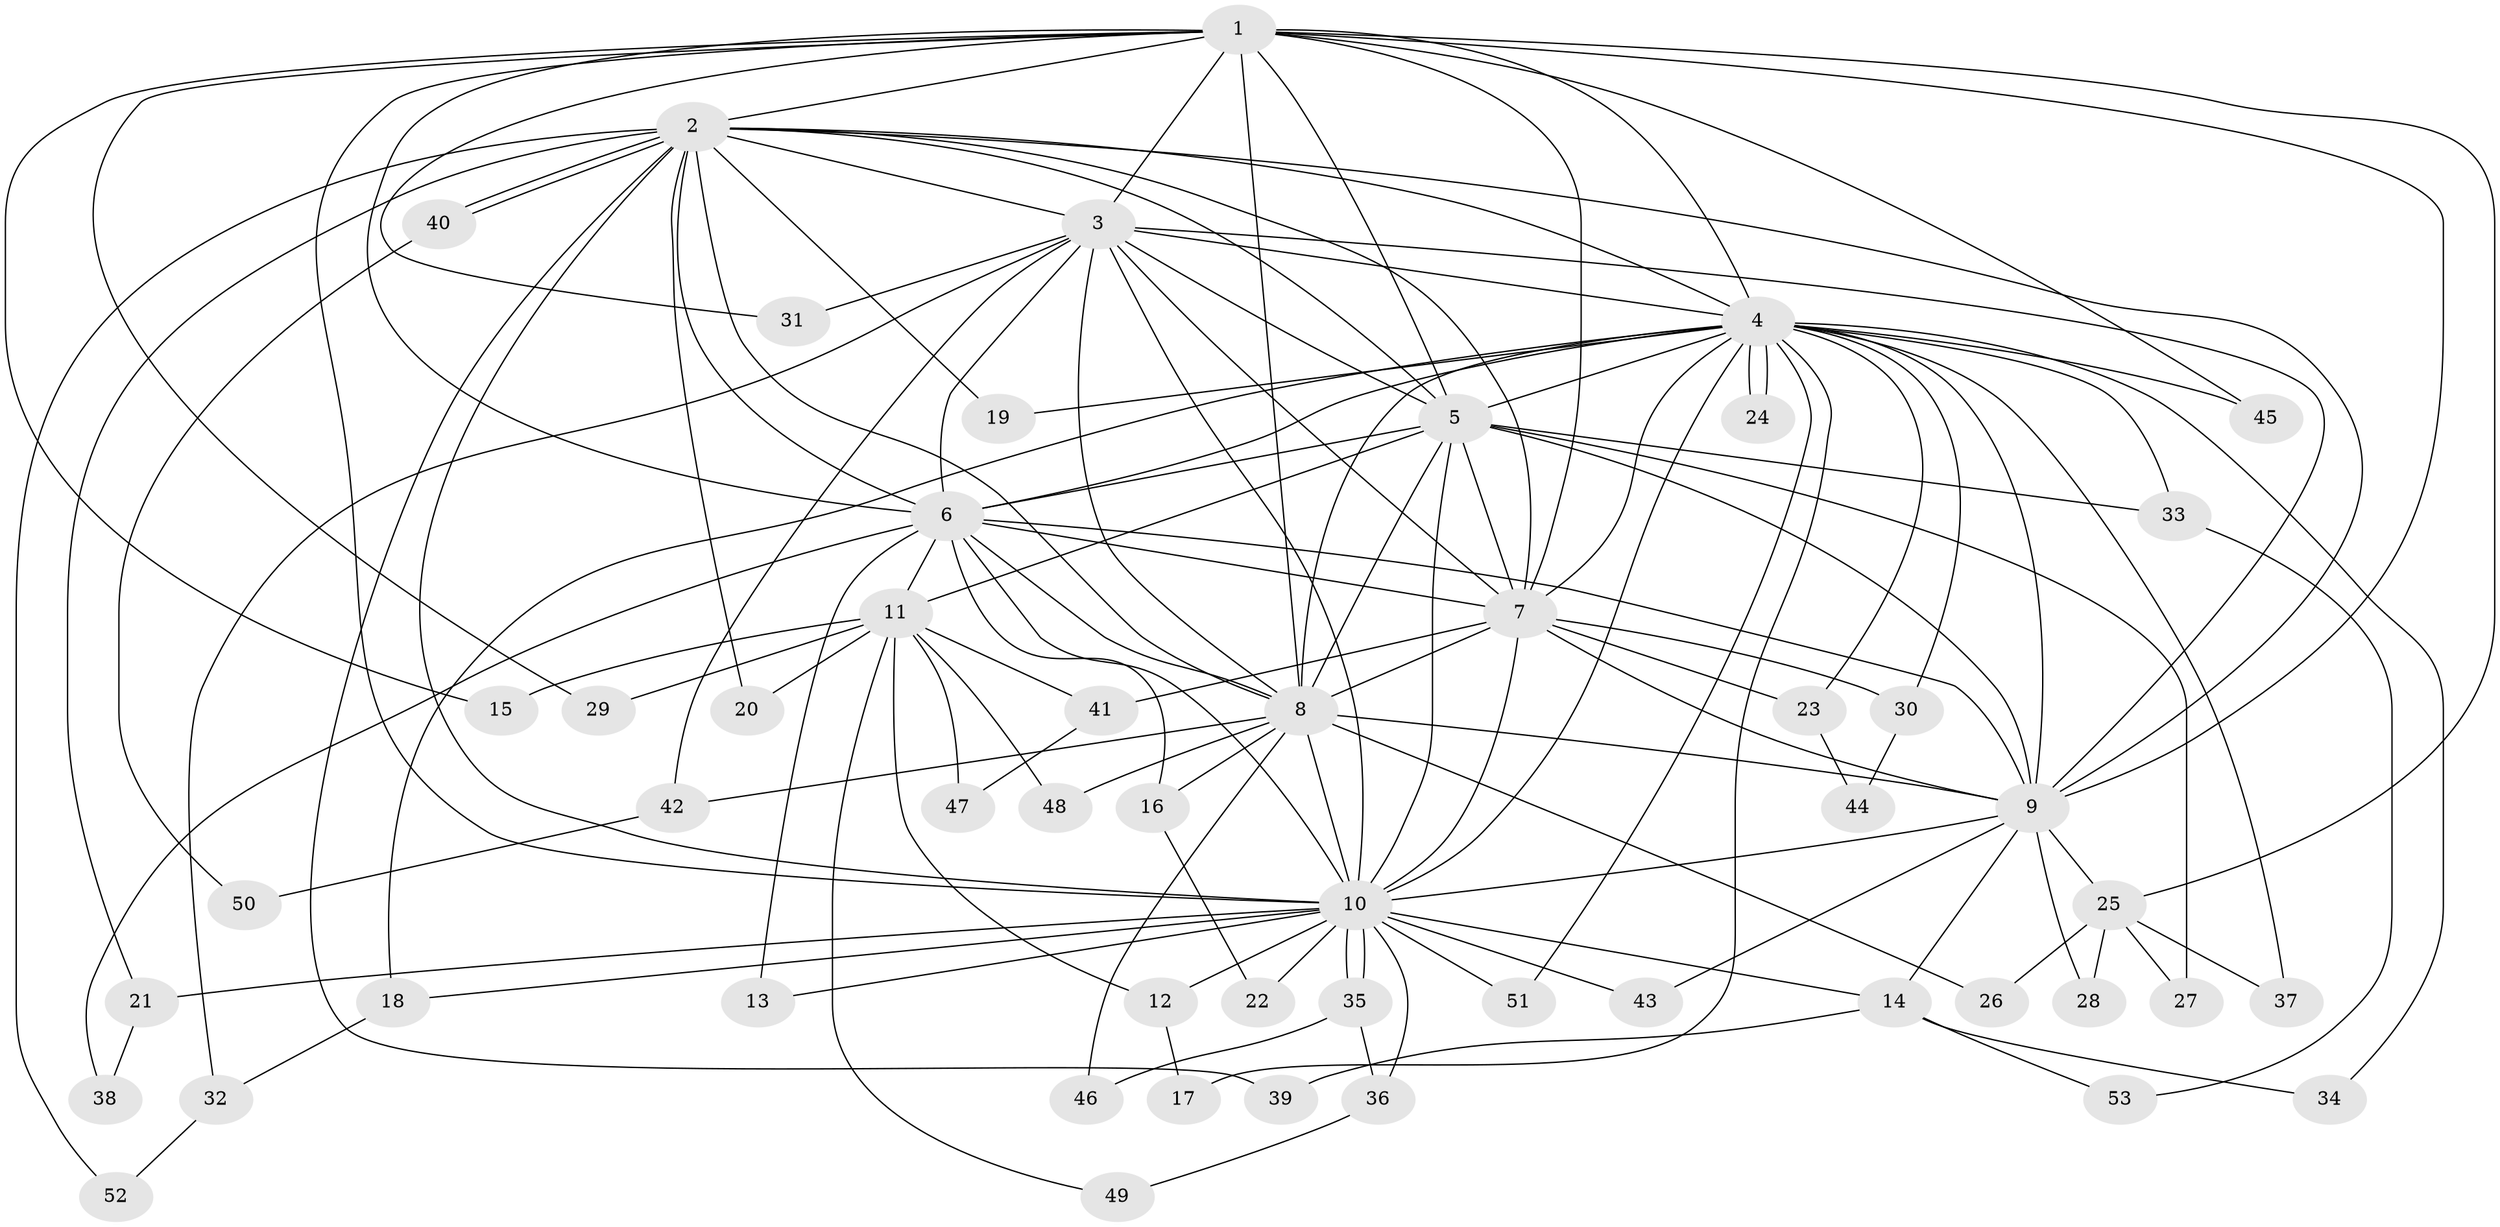 // Generated by graph-tools (version 1.1) at 2025/45/03/09/25 04:45:56]
// undirected, 53 vertices, 131 edges
graph export_dot {
graph [start="1"]
  node [color=gray90,style=filled];
  1;
  2;
  3;
  4;
  5;
  6;
  7;
  8;
  9;
  10;
  11;
  12;
  13;
  14;
  15;
  16;
  17;
  18;
  19;
  20;
  21;
  22;
  23;
  24;
  25;
  26;
  27;
  28;
  29;
  30;
  31;
  32;
  33;
  34;
  35;
  36;
  37;
  38;
  39;
  40;
  41;
  42;
  43;
  44;
  45;
  46;
  47;
  48;
  49;
  50;
  51;
  52;
  53;
  1 -- 2;
  1 -- 3;
  1 -- 4;
  1 -- 5;
  1 -- 6;
  1 -- 7;
  1 -- 8;
  1 -- 9;
  1 -- 10;
  1 -- 15;
  1 -- 25;
  1 -- 29;
  1 -- 31;
  1 -- 45;
  2 -- 3;
  2 -- 4;
  2 -- 5;
  2 -- 6;
  2 -- 7;
  2 -- 8;
  2 -- 9;
  2 -- 10;
  2 -- 19;
  2 -- 20;
  2 -- 21;
  2 -- 39;
  2 -- 40;
  2 -- 40;
  2 -- 52;
  3 -- 4;
  3 -- 5;
  3 -- 6;
  3 -- 7;
  3 -- 8;
  3 -- 9;
  3 -- 10;
  3 -- 31;
  3 -- 32;
  3 -- 42;
  4 -- 5;
  4 -- 6;
  4 -- 7;
  4 -- 8;
  4 -- 9;
  4 -- 10;
  4 -- 17;
  4 -- 18;
  4 -- 19;
  4 -- 23;
  4 -- 24;
  4 -- 24;
  4 -- 30;
  4 -- 33;
  4 -- 34;
  4 -- 37;
  4 -- 45;
  4 -- 51;
  5 -- 6;
  5 -- 7;
  5 -- 8;
  5 -- 9;
  5 -- 10;
  5 -- 11;
  5 -- 27;
  5 -- 33;
  6 -- 7;
  6 -- 8;
  6 -- 9;
  6 -- 10;
  6 -- 11;
  6 -- 13;
  6 -- 16;
  6 -- 38;
  7 -- 8;
  7 -- 9;
  7 -- 10;
  7 -- 23;
  7 -- 30;
  7 -- 41;
  8 -- 9;
  8 -- 10;
  8 -- 16;
  8 -- 26;
  8 -- 42;
  8 -- 46;
  8 -- 48;
  9 -- 10;
  9 -- 14;
  9 -- 25;
  9 -- 28;
  9 -- 43;
  10 -- 12;
  10 -- 13;
  10 -- 14;
  10 -- 18;
  10 -- 21;
  10 -- 22;
  10 -- 35;
  10 -- 35;
  10 -- 36;
  10 -- 43;
  10 -- 51;
  11 -- 12;
  11 -- 15;
  11 -- 20;
  11 -- 29;
  11 -- 41;
  11 -- 47;
  11 -- 48;
  11 -- 49;
  12 -- 17;
  14 -- 34;
  14 -- 39;
  14 -- 53;
  16 -- 22;
  18 -- 32;
  21 -- 38;
  23 -- 44;
  25 -- 26;
  25 -- 27;
  25 -- 28;
  25 -- 37;
  30 -- 44;
  32 -- 52;
  33 -- 53;
  35 -- 36;
  35 -- 46;
  36 -- 49;
  40 -- 50;
  41 -- 47;
  42 -- 50;
}
